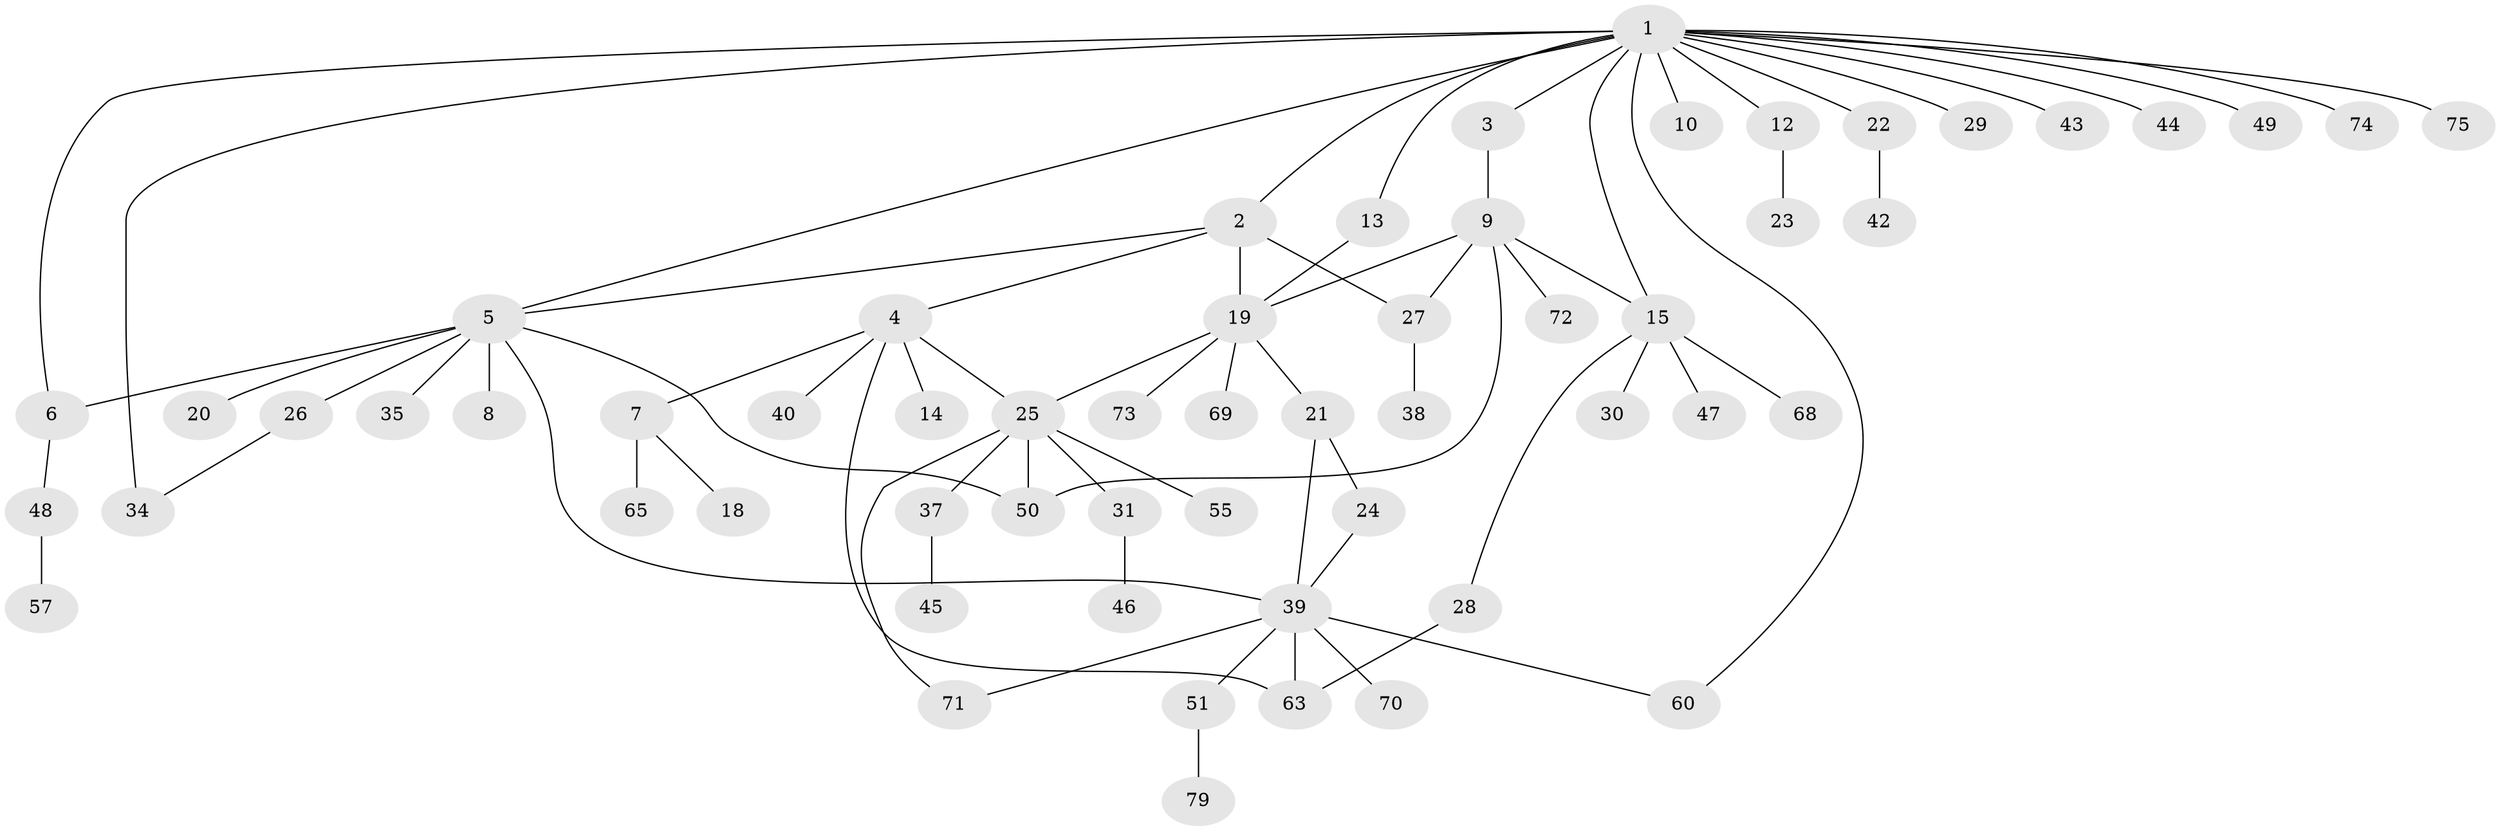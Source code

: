 // Generated by graph-tools (version 1.1) at 2025/23/03/03/25 07:23:54]
// undirected, 58 vertices, 73 edges
graph export_dot {
graph [start="1"]
  node [color=gray90,style=filled];
  1 [super="+36"];
  2;
  3 [super="+32"];
  4 [super="+17"];
  5 [super="+54"];
  6 [super="+16"];
  7 [super="+11"];
  8;
  9 [super="+41"];
  10;
  12;
  13;
  14;
  15 [super="+66"];
  18 [super="+53"];
  19 [super="+62"];
  20;
  21;
  22;
  23;
  24 [super="+33"];
  25 [super="+58"];
  26;
  27 [super="+80"];
  28 [super="+61"];
  29;
  30;
  31;
  34 [super="+76"];
  35;
  37;
  38;
  39 [super="+64"];
  40;
  42;
  43;
  44;
  45 [super="+67"];
  46;
  47;
  48 [super="+52"];
  49;
  50 [super="+56"];
  51 [super="+78"];
  55 [super="+59"];
  57;
  60;
  63 [super="+77"];
  65;
  68;
  69;
  70;
  71;
  72;
  73;
  74;
  75;
  79;
  1 -- 2;
  1 -- 3;
  1 -- 5;
  1 -- 6;
  1 -- 10;
  1 -- 12;
  1 -- 13;
  1 -- 15;
  1 -- 22;
  1 -- 29;
  1 -- 43;
  1 -- 49;
  1 -- 60;
  1 -- 74;
  1 -- 75;
  1 -- 44;
  1 -- 34 [weight=2];
  2 -- 4;
  2 -- 5;
  2 -- 19;
  2 -- 27;
  3 -- 9;
  4 -- 7;
  4 -- 14;
  4 -- 25;
  4 -- 40;
  4 -- 63;
  5 -- 6;
  5 -- 8;
  5 -- 20;
  5 -- 26;
  5 -- 35;
  5 -- 39;
  5 -- 50;
  6 -- 48;
  7 -- 18;
  7 -- 65;
  9 -- 15 [weight=2];
  9 -- 19;
  9 -- 72;
  9 -- 27;
  9 -- 50;
  12 -- 23;
  13 -- 19;
  15 -- 28;
  15 -- 30;
  15 -- 47;
  15 -- 68;
  19 -- 21;
  19 -- 25;
  19 -- 69;
  19 -- 73;
  21 -- 24;
  21 -- 39;
  22 -- 42;
  24 -- 39;
  25 -- 31;
  25 -- 37;
  25 -- 50;
  25 -- 55;
  25 -- 71;
  26 -- 34;
  27 -- 38;
  28 -- 63;
  31 -- 46;
  37 -- 45;
  39 -- 51;
  39 -- 60;
  39 -- 63;
  39 -- 70;
  39 -- 71;
  48 -- 57;
  51 -- 79;
}
